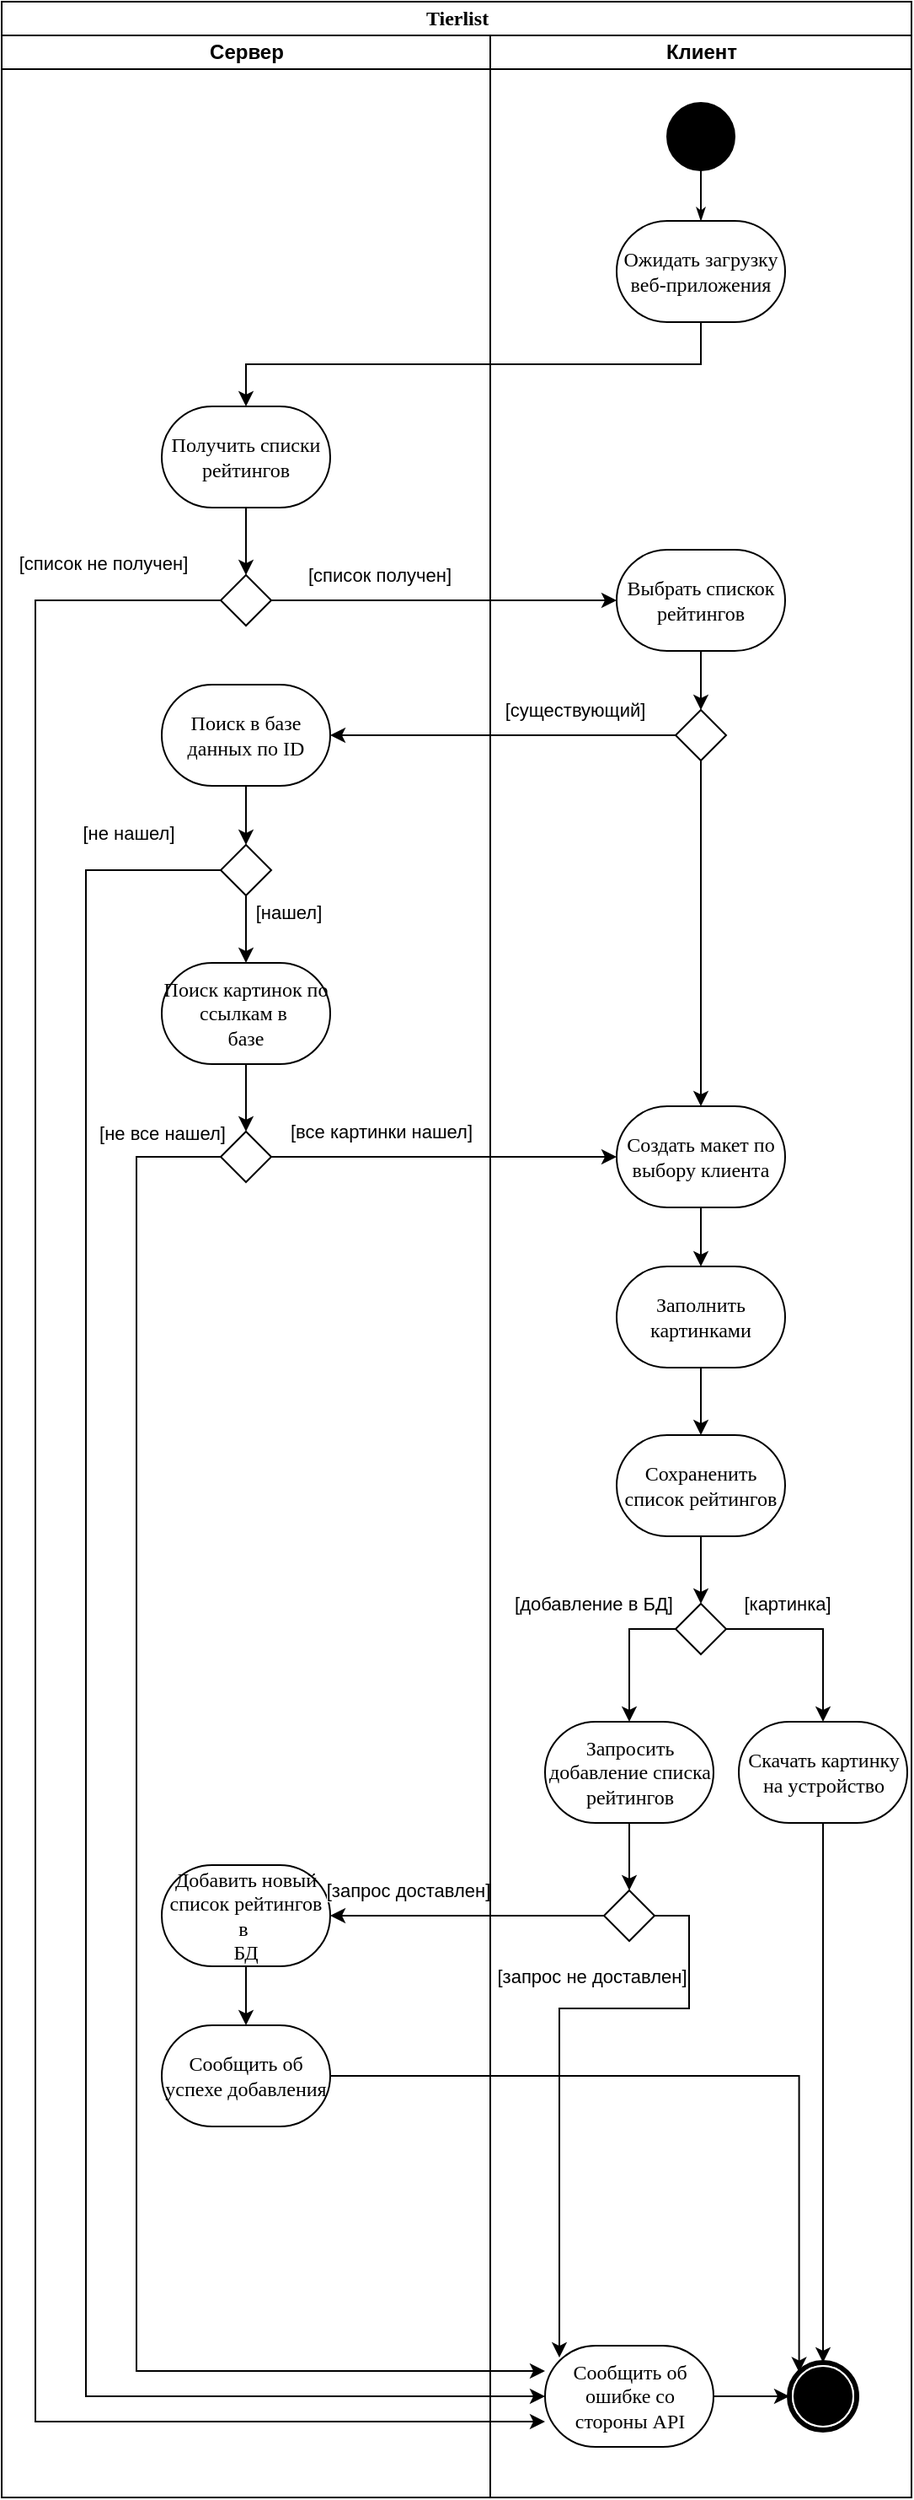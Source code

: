 <mxfile version="25.0.2">
  <diagram name="Page-1" id="0783ab3e-0a74-02c8-0abd-f7b4e66b4bec">
    <mxGraphModel dx="1434" dy="844" grid="1" gridSize="10" guides="1" tooltips="1" connect="1" arrows="1" fold="1" page="1" pageScale="1" pageWidth="850" pageHeight="1100" background="none" math="0" shadow="0">
      <root>
        <mxCell id="0" />
        <mxCell id="1" parent="0" />
        <mxCell id="1c1d494c118603dd-1" value="Tierlist" style="swimlane;html=1;childLayout=stackLayout;startSize=20;rounded=0;shadow=0;comic=0;labelBackgroundColor=none;strokeWidth=1;fontFamily=Verdana;fontSize=12;align=center;direction=east;" parent="1" vertex="1">
          <mxGeometry x="40" y="20" width="540" height="1480" as="geometry" />
        </mxCell>
        <mxCell id="1c1d494c118603dd-3" value="Сервер" style="swimlane;html=1;startSize=20;direction=east;" parent="1c1d494c118603dd-1" vertex="1">
          <mxGeometry y="20" width="290" height="1460" as="geometry" />
        </mxCell>
        <mxCell id="kEbmlQjtljuOjsIBt9kz-4" style="edgeStyle=orthogonalEdgeStyle;rounded=0;orthogonalLoop=1;jettySize=auto;html=1;exitX=0.5;exitY=1;exitDx=0;exitDy=0;entryX=0.5;entryY=0;entryDx=0;entryDy=0;" edge="1" parent="1c1d494c118603dd-3" source="kEbmlQjtljuOjsIBt9kz-1" target="kEbmlQjtljuOjsIBt9kz-3">
          <mxGeometry relative="1" as="geometry" />
        </mxCell>
        <mxCell id="kEbmlQjtljuOjsIBt9kz-1" value="Получить списки рейтингов" style="rounded=1;whiteSpace=wrap;html=1;shadow=0;comic=0;labelBackgroundColor=none;strokeWidth=1;fontFamily=Verdana;fontSize=12;align=center;arcSize=50;" vertex="1" parent="1c1d494c118603dd-3">
          <mxGeometry x="95" y="220" width="100" height="60" as="geometry" />
        </mxCell>
        <mxCell id="kEbmlQjtljuOjsIBt9kz-3" value="" style="rhombus;" vertex="1" parent="1c1d494c118603dd-3">
          <mxGeometry x="130" y="320" width="30" height="30" as="geometry" />
        </mxCell>
        <mxCell id="kEbmlQjtljuOjsIBt9kz-20" style="edgeStyle=orthogonalEdgeStyle;rounded=0;orthogonalLoop=1;jettySize=auto;html=1;exitX=0.5;exitY=1;exitDx=0;exitDy=0;entryX=0.5;entryY=0;entryDx=0;entryDy=0;" edge="1" parent="1c1d494c118603dd-3" source="kEbmlQjtljuOjsIBt9kz-16" target="kEbmlQjtljuOjsIBt9kz-19">
          <mxGeometry relative="1" as="geometry" />
        </mxCell>
        <mxCell id="kEbmlQjtljuOjsIBt9kz-16" value="Поиск в базе данных по ID" style="rounded=1;whiteSpace=wrap;html=1;shadow=0;comic=0;labelBackgroundColor=none;strokeWidth=1;fontFamily=Verdana;fontSize=12;align=center;arcSize=50;" vertex="1" parent="1c1d494c118603dd-3">
          <mxGeometry x="95" y="385" width="100" height="60" as="geometry" />
        </mxCell>
        <mxCell id="kEbmlQjtljuOjsIBt9kz-24" style="edgeStyle=orthogonalEdgeStyle;rounded=0;orthogonalLoop=1;jettySize=auto;html=1;exitX=0.5;exitY=1;exitDx=0;exitDy=0;entryX=0.5;entryY=0;entryDx=0;entryDy=0;" edge="1" parent="1c1d494c118603dd-3" source="kEbmlQjtljuOjsIBt9kz-19" target="kEbmlQjtljuOjsIBt9kz-23">
          <mxGeometry relative="1" as="geometry" />
        </mxCell>
        <mxCell id="kEbmlQjtljuOjsIBt9kz-25" value="[нашел]" style="edgeLabel;html=1;align=center;verticalAlign=middle;resizable=0;points=[];" vertex="1" connectable="0" parent="kEbmlQjtljuOjsIBt9kz-24">
          <mxGeometry x="-0.5" y="3" relative="1" as="geometry">
            <mxPoint x="22" as="offset" />
          </mxGeometry>
        </mxCell>
        <mxCell id="kEbmlQjtljuOjsIBt9kz-19" value="" style="rhombus;" vertex="1" parent="1c1d494c118603dd-3">
          <mxGeometry x="130" y="480" width="30" height="30" as="geometry" />
        </mxCell>
        <mxCell id="kEbmlQjtljuOjsIBt9kz-27" style="edgeStyle=orthogonalEdgeStyle;rounded=0;orthogonalLoop=1;jettySize=auto;html=1;exitX=0.5;exitY=1;exitDx=0;exitDy=0;entryX=0.5;entryY=0;entryDx=0;entryDy=0;" edge="1" parent="1c1d494c118603dd-3" source="kEbmlQjtljuOjsIBt9kz-23" target="kEbmlQjtljuOjsIBt9kz-26">
          <mxGeometry relative="1" as="geometry" />
        </mxCell>
        <mxCell id="kEbmlQjtljuOjsIBt9kz-23" value="Поиск картинок по ссылкам в&amp;nbsp;&lt;div&gt;базе&lt;/div&gt;" style="rounded=1;whiteSpace=wrap;html=1;shadow=0;comic=0;labelBackgroundColor=none;strokeWidth=1;fontFamily=Verdana;fontSize=12;align=center;arcSize=50;" vertex="1" parent="1c1d494c118603dd-3">
          <mxGeometry x="95" y="550" width="100" height="60" as="geometry" />
        </mxCell>
        <mxCell id="kEbmlQjtljuOjsIBt9kz-26" value="" style="rhombus;" vertex="1" parent="1c1d494c118603dd-3">
          <mxGeometry x="130" y="650" width="30" height="30" as="geometry" />
        </mxCell>
        <mxCell id="kEbmlQjtljuOjsIBt9kz-73" style="edgeStyle=orthogonalEdgeStyle;rounded=0;orthogonalLoop=1;jettySize=auto;html=1;exitX=0.5;exitY=1;exitDx=0;exitDy=0;entryX=0.5;entryY=0;entryDx=0;entryDy=0;" edge="1" parent="1c1d494c118603dd-3" source="kEbmlQjtljuOjsIBt9kz-64" target="kEbmlQjtljuOjsIBt9kz-72">
          <mxGeometry relative="1" as="geometry" />
        </mxCell>
        <mxCell id="kEbmlQjtljuOjsIBt9kz-64" value="Добавить новый список рейтингов в&amp;nbsp;&lt;div&gt;&lt;span style=&quot;background-color: initial;&quot;&gt;БД&lt;/span&gt;&lt;/div&gt;" style="rounded=1;whiteSpace=wrap;html=1;shadow=0;comic=0;labelBackgroundColor=none;strokeWidth=1;fontFamily=Verdana;fontSize=12;align=center;arcSize=50;" vertex="1" parent="1c1d494c118603dd-3">
          <mxGeometry x="95" y="1085" width="100" height="60" as="geometry" />
        </mxCell>
        <mxCell id="kEbmlQjtljuOjsIBt9kz-72" value="Сообщить об успехе добавления" style="rounded=1;whiteSpace=wrap;html=1;shadow=0;comic=0;labelBackgroundColor=none;strokeWidth=1;fontFamily=Verdana;fontSize=12;align=center;arcSize=50;" vertex="1" parent="1c1d494c118603dd-3">
          <mxGeometry x="95" y="1180" width="100" height="60" as="geometry" />
        </mxCell>
        <mxCell id="kEbmlQjtljuOjsIBt9kz-2" style="edgeStyle=orthogonalEdgeStyle;rounded=0;orthogonalLoop=1;jettySize=auto;html=1;exitX=0.5;exitY=1;exitDx=0;exitDy=0;entryX=0.5;entryY=0;entryDx=0;entryDy=0;" edge="1" parent="1c1d494c118603dd-1" source="60571a20871a0731-8" target="kEbmlQjtljuOjsIBt9kz-1">
          <mxGeometry relative="1" as="geometry" />
        </mxCell>
        <mxCell id="kEbmlQjtljuOjsIBt9kz-8" style="edgeStyle=orthogonalEdgeStyle;rounded=0;orthogonalLoop=1;jettySize=auto;html=1;exitX=0;exitY=0.5;exitDx=0;exitDy=0;entryX=0;entryY=0.75;entryDx=0;entryDy=0;" edge="1" parent="1c1d494c118603dd-1" source="kEbmlQjtljuOjsIBt9kz-3" target="kEbmlQjtljuOjsIBt9kz-7">
          <mxGeometry relative="1" as="geometry">
            <Array as="points">
              <mxPoint x="20" y="355" />
              <mxPoint x="20" y="1435" />
            </Array>
          </mxGeometry>
        </mxCell>
        <mxCell id="kEbmlQjtljuOjsIBt9kz-9" value="[список не получен]" style="edgeLabel;html=1;align=center;verticalAlign=middle;resizable=0;points=[];" vertex="1" connectable="0" parent="kEbmlQjtljuOjsIBt9kz-8">
          <mxGeometry x="-0.668" y="-2" relative="1" as="geometry">
            <mxPoint x="42" y="-160" as="offset" />
          </mxGeometry>
        </mxCell>
        <mxCell id="kEbmlQjtljuOjsIBt9kz-12" style="edgeStyle=orthogonalEdgeStyle;rounded=0;orthogonalLoop=1;jettySize=auto;html=1;exitX=1;exitY=0.5;exitDx=0;exitDy=0;entryX=0;entryY=0.5;entryDx=0;entryDy=0;" edge="1" parent="1c1d494c118603dd-1" source="kEbmlQjtljuOjsIBt9kz-3" target="kEbmlQjtljuOjsIBt9kz-11">
          <mxGeometry relative="1" as="geometry" />
        </mxCell>
        <mxCell id="kEbmlQjtljuOjsIBt9kz-13" value="[список получен]" style="edgeLabel;html=1;align=center;verticalAlign=middle;resizable=0;points=[];" vertex="1" connectable="0" parent="kEbmlQjtljuOjsIBt9kz-12">
          <mxGeometry x="-0.611" relative="1" as="geometry">
            <mxPoint x="24" y="-15" as="offset" />
          </mxGeometry>
        </mxCell>
        <mxCell id="kEbmlQjtljuOjsIBt9kz-17" style="edgeStyle=orthogonalEdgeStyle;rounded=0;orthogonalLoop=1;jettySize=auto;html=1;exitX=0;exitY=0.5;exitDx=0;exitDy=0;entryX=1;entryY=0.5;entryDx=0;entryDy=0;" edge="1" parent="1c1d494c118603dd-1" source="kEbmlQjtljuOjsIBt9kz-14" target="kEbmlQjtljuOjsIBt9kz-16">
          <mxGeometry relative="1" as="geometry" />
        </mxCell>
        <mxCell id="kEbmlQjtljuOjsIBt9kz-18" value="[существующий]" style="edgeLabel;html=1;align=center;verticalAlign=middle;resizable=0;points=[];" vertex="1" connectable="0" parent="kEbmlQjtljuOjsIBt9kz-17">
          <mxGeometry x="-0.416" y="-2" relative="1" as="geometry">
            <mxPoint y="-13" as="offset" />
          </mxGeometry>
        </mxCell>
        <mxCell id="kEbmlQjtljuOjsIBt9kz-21" style="edgeStyle=orthogonalEdgeStyle;rounded=0;orthogonalLoop=1;jettySize=auto;html=1;exitX=0;exitY=0.5;exitDx=0;exitDy=0;entryX=0;entryY=0.5;entryDx=0;entryDy=0;" edge="1" parent="1c1d494c118603dd-1" source="kEbmlQjtljuOjsIBt9kz-19" target="kEbmlQjtljuOjsIBt9kz-7">
          <mxGeometry relative="1" as="geometry">
            <Array as="points">
              <mxPoint x="50" y="515" />
              <mxPoint x="50" y="1420" />
            </Array>
          </mxGeometry>
        </mxCell>
        <mxCell id="kEbmlQjtljuOjsIBt9kz-22" value="[не нашел]" style="edgeLabel;html=1;align=center;verticalAlign=middle;resizable=0;points=[];" vertex="1" connectable="0" parent="kEbmlQjtljuOjsIBt9kz-21">
          <mxGeometry x="-0.645" relative="1" as="geometry">
            <mxPoint x="25" y="-165" as="offset" />
          </mxGeometry>
        </mxCell>
        <mxCell id="kEbmlQjtljuOjsIBt9kz-29" style="edgeStyle=orthogonalEdgeStyle;rounded=0;orthogonalLoop=1;jettySize=auto;html=1;exitX=1;exitY=0.5;exitDx=0;exitDy=0;" edge="1" parent="1c1d494c118603dd-1" source="kEbmlQjtljuOjsIBt9kz-26" target="kEbmlQjtljuOjsIBt9kz-28">
          <mxGeometry relative="1" as="geometry" />
        </mxCell>
        <mxCell id="kEbmlQjtljuOjsIBt9kz-32" value="[все картинки нашел]" style="edgeLabel;html=1;align=center;verticalAlign=middle;resizable=0;points=[];" vertex="1" connectable="0" parent="kEbmlQjtljuOjsIBt9kz-29">
          <mxGeometry x="-0.492" relative="1" as="geometry">
            <mxPoint x="13" y="-15" as="offset" />
          </mxGeometry>
        </mxCell>
        <mxCell id="kEbmlQjtljuOjsIBt9kz-33" style="edgeStyle=orthogonalEdgeStyle;rounded=0;orthogonalLoop=1;jettySize=auto;html=1;exitX=0;exitY=0.5;exitDx=0;exitDy=0;entryX=0;entryY=0.25;entryDx=0;entryDy=0;" edge="1" parent="1c1d494c118603dd-1" source="kEbmlQjtljuOjsIBt9kz-26" target="kEbmlQjtljuOjsIBt9kz-7">
          <mxGeometry relative="1" as="geometry">
            <Array as="points">
              <mxPoint x="80" y="685" />
              <mxPoint x="80" y="1405" />
            </Array>
          </mxGeometry>
        </mxCell>
        <mxCell id="kEbmlQjtljuOjsIBt9kz-35" value="[не все нашел]" style="edgeLabel;html=1;align=center;verticalAlign=middle;resizable=0;points=[];" vertex="1" connectable="0" parent="kEbmlQjtljuOjsIBt9kz-33">
          <mxGeometry x="-0.788" y="-1" relative="1" as="geometry">
            <mxPoint x="16" y="-72" as="offset" />
          </mxGeometry>
        </mxCell>
        <mxCell id="kEbmlQjtljuOjsIBt9kz-65" style="edgeStyle=orthogonalEdgeStyle;rounded=0;orthogonalLoop=1;jettySize=auto;html=1;exitX=0;exitY=0.5;exitDx=0;exitDy=0;entryX=1;entryY=0.5;entryDx=0;entryDy=0;" edge="1" parent="1c1d494c118603dd-1" source="kEbmlQjtljuOjsIBt9kz-62" target="kEbmlQjtljuOjsIBt9kz-64">
          <mxGeometry relative="1" as="geometry" />
        </mxCell>
        <mxCell id="kEbmlQjtljuOjsIBt9kz-66" value="[запрос доставлен]" style="edgeLabel;html=1;align=center;verticalAlign=middle;resizable=0;points=[];" vertex="1" connectable="0" parent="kEbmlQjtljuOjsIBt9kz-65">
          <mxGeometry x="0.511" relative="1" as="geometry">
            <mxPoint x="6" y="-15" as="offset" />
          </mxGeometry>
        </mxCell>
        <mxCell id="1c1d494c118603dd-4" value="Клиент" style="swimlane;html=1;startSize=20;direction=east;" parent="1c1d494c118603dd-1" vertex="1">
          <mxGeometry x="290" y="20" width="250" height="1460" as="geometry" />
        </mxCell>
        <mxCell id="1c1d494c118603dd-27" style="edgeStyle=orthogonalEdgeStyle;rounded=0;html=1;labelBackgroundColor=none;startArrow=none;startFill=0;startSize=5;endArrow=classicThin;endFill=1;endSize=5;jettySize=auto;orthogonalLoop=1;strokeWidth=1;fontFamily=Verdana;fontSize=12" parent="1c1d494c118603dd-4" source="60571a20871a0731-4" target="60571a20871a0731-8" edge="1">
          <mxGeometry relative="1" as="geometry" />
        </mxCell>
        <mxCell id="60571a20871a0731-4" value="" style="ellipse;whiteSpace=wrap;html=1;rounded=0;shadow=0;comic=0;labelBackgroundColor=none;strokeWidth=1;fillColor=#000000;fontFamily=Verdana;fontSize=12;align=center;" parent="1c1d494c118603dd-4" vertex="1">
          <mxGeometry x="105" y="40" width="40" height="40" as="geometry" />
        </mxCell>
        <mxCell id="60571a20871a0731-8" value="Ожидать загрузку веб-приложения" style="rounded=1;whiteSpace=wrap;html=1;shadow=0;comic=0;labelBackgroundColor=none;strokeWidth=1;fontFamily=Verdana;fontSize=12;align=center;arcSize=50;" parent="1c1d494c118603dd-4" vertex="1">
          <mxGeometry x="75" y="110" width="100" height="60" as="geometry" />
        </mxCell>
        <mxCell id="60571a20871a0731-5" value="" style="shape=mxgraph.bpmn.shape;html=1;verticalLabelPosition=bottom;labelBackgroundColor=#ffffff;verticalAlign=top;perimeter=ellipsePerimeter;outline=end;symbol=terminate;rounded=0;shadow=0;comic=0;strokeWidth=1;fontFamily=Verdana;fontSize=12;align=center;" parent="1c1d494c118603dd-4" vertex="1">
          <mxGeometry x="177.5" y="1380" width="40" height="40" as="geometry" />
        </mxCell>
        <mxCell id="kEbmlQjtljuOjsIBt9kz-10" style="edgeStyle=orthogonalEdgeStyle;rounded=0;orthogonalLoop=1;jettySize=auto;html=1;exitX=1;exitY=0.5;exitDx=0;exitDy=0;entryX=0;entryY=0.5;entryDx=0;entryDy=0;" edge="1" parent="1c1d494c118603dd-4" source="kEbmlQjtljuOjsIBt9kz-7" target="60571a20871a0731-5">
          <mxGeometry relative="1" as="geometry" />
        </mxCell>
        <mxCell id="kEbmlQjtljuOjsIBt9kz-7" value="Сообщить об ошибке со стороны API" style="rounded=1;whiteSpace=wrap;html=1;shadow=0;comic=0;labelBackgroundColor=none;strokeWidth=1;fontFamily=Verdana;fontSize=12;align=center;arcSize=50;" vertex="1" parent="1c1d494c118603dd-4">
          <mxGeometry x="32.5" y="1370" width="100" height="60" as="geometry" />
        </mxCell>
        <mxCell id="kEbmlQjtljuOjsIBt9kz-15" style="edgeStyle=orthogonalEdgeStyle;rounded=0;orthogonalLoop=1;jettySize=auto;html=1;exitX=0.5;exitY=1;exitDx=0;exitDy=0;entryX=0.5;entryY=0;entryDx=0;entryDy=0;" edge="1" parent="1c1d494c118603dd-4" source="kEbmlQjtljuOjsIBt9kz-11" target="kEbmlQjtljuOjsIBt9kz-14">
          <mxGeometry relative="1" as="geometry" />
        </mxCell>
        <mxCell id="kEbmlQjtljuOjsIBt9kz-11" value="Выб&lt;span style=&quot;background-color: initial;&quot;&gt;рать спискок рейтингов&lt;/span&gt;" style="rounded=1;whiteSpace=wrap;html=1;shadow=0;comic=0;labelBackgroundColor=none;strokeWidth=1;fontFamily=Verdana;fontSize=12;align=center;arcSize=50;" vertex="1" parent="1c1d494c118603dd-4">
          <mxGeometry x="75" y="305" width="100" height="60" as="geometry" />
        </mxCell>
        <mxCell id="kEbmlQjtljuOjsIBt9kz-30" style="edgeStyle=orthogonalEdgeStyle;rounded=0;orthogonalLoop=1;jettySize=auto;html=1;exitX=0.5;exitY=1;exitDx=0;exitDy=0;entryX=0.5;entryY=0;entryDx=0;entryDy=0;" edge="1" parent="1c1d494c118603dd-4" source="kEbmlQjtljuOjsIBt9kz-14" target="kEbmlQjtljuOjsIBt9kz-28">
          <mxGeometry relative="1" as="geometry" />
        </mxCell>
        <mxCell id="kEbmlQjtljuOjsIBt9kz-14" value="" style="rhombus;" vertex="1" parent="1c1d494c118603dd-4">
          <mxGeometry x="110" y="400" width="30" height="30" as="geometry" />
        </mxCell>
        <mxCell id="kEbmlQjtljuOjsIBt9kz-44" style="edgeStyle=orthogonalEdgeStyle;rounded=0;orthogonalLoop=1;jettySize=auto;html=1;exitX=0.5;exitY=1;exitDx=0;exitDy=0;" edge="1" parent="1c1d494c118603dd-4" source="kEbmlQjtljuOjsIBt9kz-28" target="kEbmlQjtljuOjsIBt9kz-43">
          <mxGeometry relative="1" as="geometry" />
        </mxCell>
        <mxCell id="kEbmlQjtljuOjsIBt9kz-28" value="Создать макет по выбору клиента" style="rounded=1;whiteSpace=wrap;html=1;shadow=0;comic=0;labelBackgroundColor=none;strokeWidth=1;fontFamily=Verdana;fontSize=12;align=center;arcSize=50;" vertex="1" parent="1c1d494c118603dd-4">
          <mxGeometry x="75" y="635" width="100" height="60" as="geometry" />
        </mxCell>
        <mxCell id="kEbmlQjtljuOjsIBt9kz-47" style="edgeStyle=orthogonalEdgeStyle;rounded=0;orthogonalLoop=1;jettySize=auto;html=1;exitX=0.5;exitY=1;exitDx=0;exitDy=0;entryX=0.5;entryY=0;entryDx=0;entryDy=0;" edge="1" parent="1c1d494c118603dd-4" source="kEbmlQjtljuOjsIBt9kz-43" target="kEbmlQjtljuOjsIBt9kz-46">
          <mxGeometry relative="1" as="geometry" />
        </mxCell>
        <mxCell id="kEbmlQjtljuOjsIBt9kz-43" value="Заполнить картинками" style="rounded=1;whiteSpace=wrap;html=1;shadow=0;comic=0;labelBackgroundColor=none;strokeWidth=1;fontFamily=Verdana;fontSize=12;align=center;arcSize=50;" vertex="1" parent="1c1d494c118603dd-4">
          <mxGeometry x="75" y="730" width="100" height="60" as="geometry" />
        </mxCell>
        <mxCell id="kEbmlQjtljuOjsIBt9kz-50" style="edgeStyle=orthogonalEdgeStyle;rounded=0;orthogonalLoop=1;jettySize=auto;html=1;exitX=0.5;exitY=1;exitDx=0;exitDy=0;entryX=0.5;entryY=0;entryDx=0;entryDy=0;" edge="1" parent="1c1d494c118603dd-4" source="kEbmlQjtljuOjsIBt9kz-46" target="kEbmlQjtljuOjsIBt9kz-48">
          <mxGeometry relative="1" as="geometry" />
        </mxCell>
        <mxCell id="kEbmlQjtljuOjsIBt9kz-46" value="Сохраненить список рейтингов" style="rounded=1;whiteSpace=wrap;html=1;shadow=0;comic=0;labelBackgroundColor=none;strokeWidth=1;fontFamily=Verdana;fontSize=12;align=center;arcSize=50;" vertex="1" parent="1c1d494c118603dd-4">
          <mxGeometry x="75" y="830" width="100" height="60" as="geometry" />
        </mxCell>
        <mxCell id="kEbmlQjtljuOjsIBt9kz-56" style="edgeStyle=orthogonalEdgeStyle;rounded=0;orthogonalLoop=1;jettySize=auto;html=1;exitX=1;exitY=0.5;exitDx=0;exitDy=0;entryX=0.5;entryY=0;entryDx=0;entryDy=0;" edge="1" parent="1c1d494c118603dd-4" source="kEbmlQjtljuOjsIBt9kz-48" target="kEbmlQjtljuOjsIBt9kz-49">
          <mxGeometry relative="1" as="geometry" />
        </mxCell>
        <mxCell id="kEbmlQjtljuOjsIBt9kz-57" value="[картинка]" style="edgeLabel;html=1;align=center;verticalAlign=middle;resizable=0;points=[];" vertex="1" connectable="0" parent="kEbmlQjtljuOjsIBt9kz-56">
          <mxGeometry x="-0.382" relative="1" as="geometry">
            <mxPoint x="1" y="-15" as="offset" />
          </mxGeometry>
        </mxCell>
        <mxCell id="kEbmlQjtljuOjsIBt9kz-60" style="edgeStyle=orthogonalEdgeStyle;rounded=0;orthogonalLoop=1;jettySize=auto;html=1;exitX=0;exitY=0.5;exitDx=0;exitDy=0;entryX=0.5;entryY=0;entryDx=0;entryDy=0;" edge="1" parent="1c1d494c118603dd-4" source="kEbmlQjtljuOjsIBt9kz-48" target="kEbmlQjtljuOjsIBt9kz-59">
          <mxGeometry relative="1" as="geometry" />
        </mxCell>
        <mxCell id="kEbmlQjtljuOjsIBt9kz-61" value="[добавление в БД]" style="edgeLabel;html=1;align=center;verticalAlign=middle;resizable=0;points=[];" vertex="1" connectable="0" parent="kEbmlQjtljuOjsIBt9kz-60">
          <mxGeometry x="0.109" y="2" relative="1" as="geometry">
            <mxPoint x="-24" y="-33" as="offset" />
          </mxGeometry>
        </mxCell>
        <mxCell id="kEbmlQjtljuOjsIBt9kz-48" value="" style="rhombus;" vertex="1" parent="1c1d494c118603dd-4">
          <mxGeometry x="110" y="930" width="30" height="30" as="geometry" />
        </mxCell>
        <mxCell id="kEbmlQjtljuOjsIBt9kz-58" style="edgeStyle=orthogonalEdgeStyle;rounded=0;orthogonalLoop=1;jettySize=auto;html=1;exitX=0.5;exitY=1;exitDx=0;exitDy=0;entryX=0.5;entryY=0;entryDx=0;entryDy=0;" edge="1" parent="1c1d494c118603dd-4" source="kEbmlQjtljuOjsIBt9kz-49" target="60571a20871a0731-5">
          <mxGeometry relative="1" as="geometry" />
        </mxCell>
        <mxCell id="kEbmlQjtljuOjsIBt9kz-49" value="Скачать картинку на устройство" style="rounded=1;whiteSpace=wrap;html=1;shadow=0;comic=0;labelBackgroundColor=none;strokeWidth=1;fontFamily=Verdana;fontSize=12;align=center;arcSize=50;" vertex="1" parent="1c1d494c118603dd-4">
          <mxGeometry x="147.5" y="1000" width="100" height="60" as="geometry" />
        </mxCell>
        <mxCell id="kEbmlQjtljuOjsIBt9kz-63" style="edgeStyle=orthogonalEdgeStyle;rounded=0;orthogonalLoop=1;jettySize=auto;html=1;exitX=0.5;exitY=1;exitDx=0;exitDy=0;entryX=0.5;entryY=0;entryDx=0;entryDy=0;" edge="1" parent="1c1d494c118603dd-4" source="kEbmlQjtljuOjsIBt9kz-59" target="kEbmlQjtljuOjsIBt9kz-62">
          <mxGeometry relative="1" as="geometry" />
        </mxCell>
        <mxCell id="kEbmlQjtljuOjsIBt9kz-59" value="Запросить добавление списка рейтингов" style="rounded=1;whiteSpace=wrap;html=1;shadow=0;comic=0;labelBackgroundColor=none;strokeWidth=1;fontFamily=Verdana;fontSize=12;align=center;arcSize=50;" vertex="1" parent="1c1d494c118603dd-4">
          <mxGeometry x="32.5" y="1000" width="100" height="60" as="geometry" />
        </mxCell>
        <mxCell id="kEbmlQjtljuOjsIBt9kz-62" value="" style="rhombus;" vertex="1" parent="1c1d494c118603dd-4">
          <mxGeometry x="67.5" y="1100" width="30" height="30" as="geometry" />
        </mxCell>
        <mxCell id="kEbmlQjtljuOjsIBt9kz-70" style="edgeStyle=orthogonalEdgeStyle;rounded=0;orthogonalLoop=1;jettySize=auto;html=1;exitX=1;exitY=0.5;exitDx=0;exitDy=0;entryX=0.085;entryY=0.117;entryDx=0;entryDy=0;entryPerimeter=0;" edge="1" parent="1c1d494c118603dd-4" source="kEbmlQjtljuOjsIBt9kz-62" target="kEbmlQjtljuOjsIBt9kz-7">
          <mxGeometry relative="1" as="geometry">
            <Array as="points">
              <mxPoint x="118" y="1115" />
              <mxPoint x="118" y="1170" />
              <mxPoint x="41" y="1170" />
            </Array>
          </mxGeometry>
        </mxCell>
        <mxCell id="kEbmlQjtljuOjsIBt9kz-71" value="[запрос не доставлен]" style="edgeLabel;html=1;align=center;verticalAlign=middle;resizable=0;points=[];" vertex="1" connectable="0" parent="kEbmlQjtljuOjsIBt9kz-70">
          <mxGeometry x="-0.667" relative="1" as="geometry">
            <mxPoint x="-58" y="-4" as="offset" />
          </mxGeometry>
        </mxCell>
        <mxCell id="kEbmlQjtljuOjsIBt9kz-74" style="edgeStyle=orthogonalEdgeStyle;rounded=0;orthogonalLoop=1;jettySize=auto;html=1;exitX=1;exitY=0.5;exitDx=0;exitDy=0;entryX=0.145;entryY=0.145;entryDx=0;entryDy=0;entryPerimeter=0;" edge="1" parent="1c1d494c118603dd-1" source="kEbmlQjtljuOjsIBt9kz-72" target="60571a20871a0731-5">
          <mxGeometry relative="1" as="geometry" />
        </mxCell>
      </root>
    </mxGraphModel>
  </diagram>
</mxfile>
